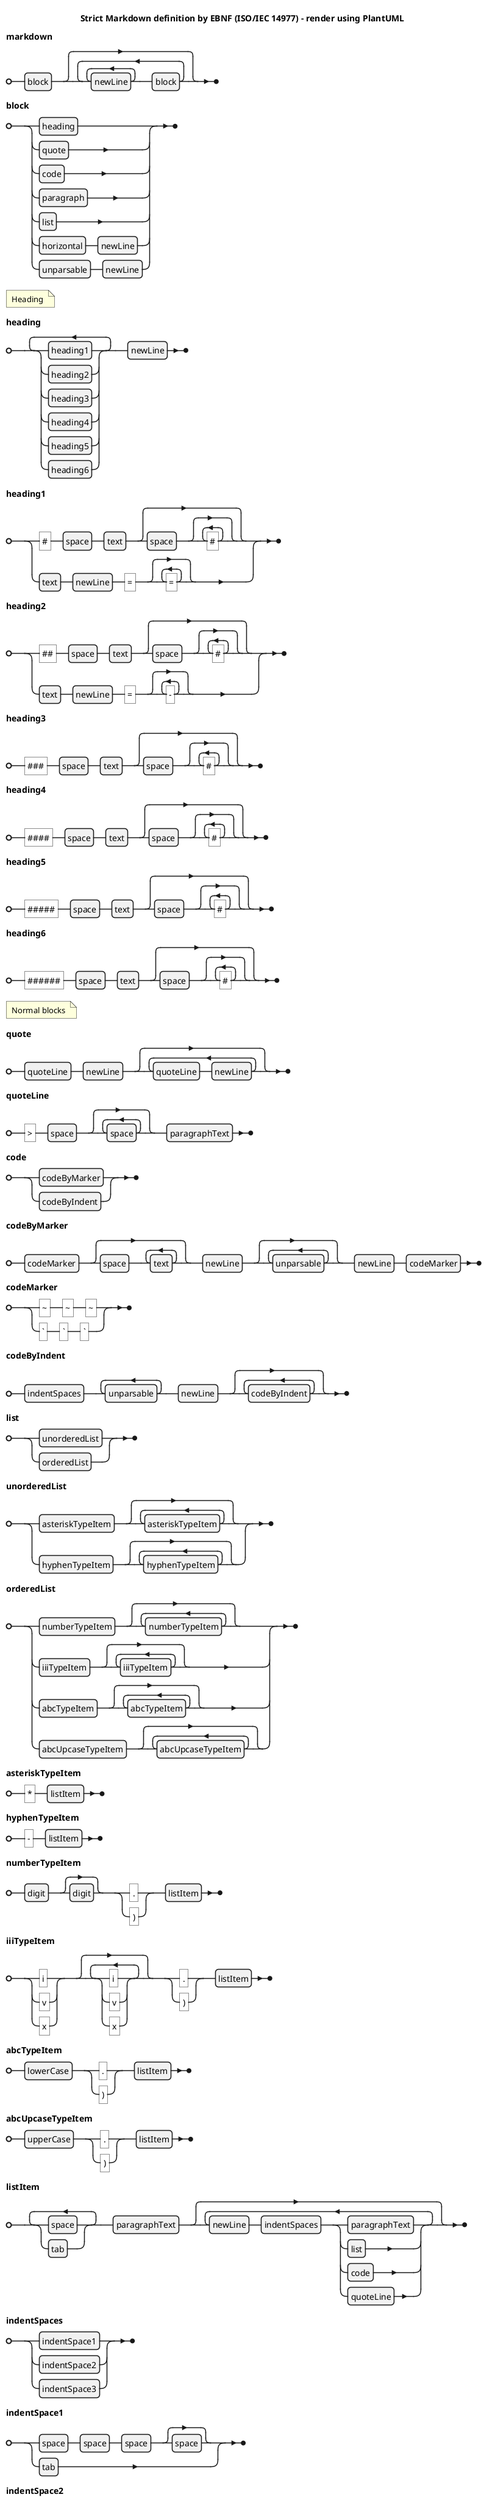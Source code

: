 @startebnf
title Strict Markdown definition by EBNF (ISO/IEC 14977) - render using PlantUML
  
markdown      = block, {{newLine}-, block};
block         = heading | quote | code | paragraph | list | horizontal, newLine | unparsable, newLine;
 
(* Heading *)
heading       = {heading1 | heading2 | heading3 | heading4 | heading5 | heading6}-, newLine ;
heading1      = "#", space, text, [space, {"#"}] | text, newLine, "=", {"="};
heading2      = "##", space, text, [space, {"#"}] | text, newLine, "=", {"-"} ;
heading3      = "###", space, text, [space, {"#"}] ;
heading4      = "####", space, text, [space, {"#"}] ;
heading5      = "#####", space, text, [space, {"#"}] ;
heading6      = "######", space, text, [space, {"#"}] ;
 
(* Normal blocks *)
quote         = quoteLine, newLine, {quoteLine, newLine};
quoteLine     = ">", space, {space}, paragraphText;

code          = codeByMarker | codeByIndent;
codeByMarker  = codeMarker, [space, {text}-], newLine, {unparsable}, newLine, codeMarker;
codeMarker    = ("~", "~", "~" | "`", "`", "`");

codeByIndent  = indentSpaces, {unparsable}-, newLine, {codeByIndent};
 
list          = unorderedList | orderedList ;
unorderedList = asteriskTypeItem, {asteriskTypeItem} | hyphenTypeItem, {hyphenTypeItem};
orderedList = numberTypeItem, {numberTypeItem}  | iiiTypeItem, {iiiTypeItem} | abcTypeItem, {abcTypeItem} | abcUpcaseTypeItem, {abcUpcaseTypeItem};

asteriskTypeItem = "*", listItem;
hyphenTypeItem = "-", listItem;

numberTypeItem = digit, [digit], ("." | ")"), listItem;
iiiTypeItem = ("i" | "v" | "x"), {("i" | "v" | "x")}, ("." | ")"), listItem;
abcTypeItem = lowerCase,("." | ")"), listItem;
abcUpcaseTypeItem = upperCase,("." | ")"), listItem;

listItem = {space | tab}-, paragraphText, {newLine, indentSpaces, (paragraphText | list | code | quoteLine)};

indentSpaces   = indentSpace1 | indentSpace2 | indentSpace3;
indentSpace1   = space, space, space, [space] | tab;
indentSpace2   = indentSpace1, (space, space, space, [space] | tab);
indentSpace3   = indentSpace2, (space, space, space, [space] | tab);

horizontal    = ("-", "-", {"-"} | "=", "=", {"="});

(* paragraph and inline text *) 

paragraph     = paragraphText, {newLine, paragraphText} ;

paragraphText = { (text | bold | italic | inlineCode | underline | link), {space | tab} }-;

bold          = "*", "*", {(text | italic | link | inlineCode | underline), {(space | tab), (text | italic | link | inlineCode | underline)}}-, "*", "*";
italic        = "*", {(text | link | inlineCode | underline), { (space | tab), (text | link | inlineCode | underline)}}-, "*";
underline     =  "_", "_", {(text | inlineCode), {(space | tab),(text | inlineCode)}}-, "_", "_" ;
inlineCode    = "`", {text | space | tab | "*" }-, "`" ;

link          = "[", { text |  space | tab }, "]", "(", url, ")" ;
image          = "!", ["[", { text |  space | tab }, "]"], "(", url, ")" ;

unparsable    = {(text | specialCharacter | controlCharacter), {space | tab}}-;

(* characters *) 
text          = letter | digit | other;
newLine       = ["\r"], "\n";
 
letter        = "a" | "b" | "c" | "..." | "z" | "A" | "B" | "C" | "..." | "Z" ;
digit         = "0" | "1" | "2" | "3" | "4" | "5" | "6" | "7" | "8" | "9" ;
other         = "'" | '"' | "," | "." | "?" | "!" | ":" | ";" | "#" | "&" | "<" | "/" | "=" | "_" | "@" | "-" | ">" | "+" | "~";
specialCharacter = "*" | "`";
controlCharacter = "\0" | "\\";

space         = "\s";
tab           = "\t";

url           = letter, {letter | digit | "." | "?" | "!" | ":" | "-" | "_" | "/" | "+" } ;

@endebnf
